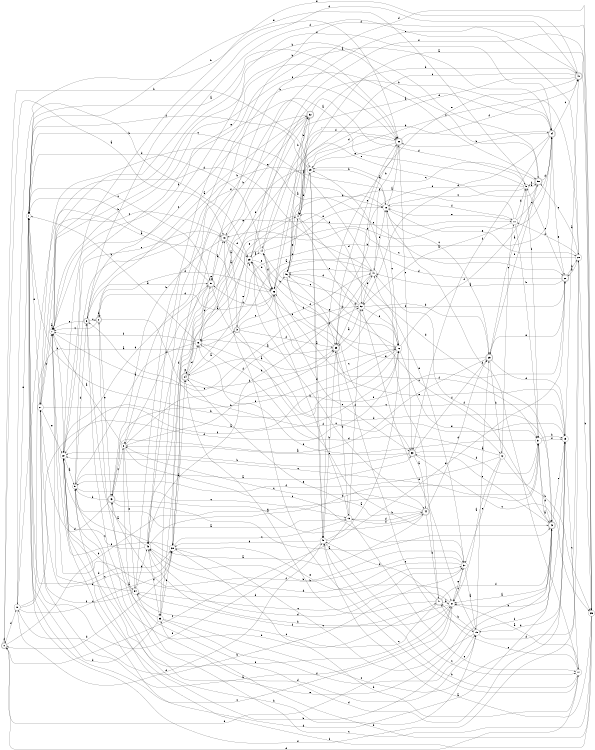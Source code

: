 digraph n44_2 {
__start0 [label="" shape="none"];

rankdir=LR;
size="8,5";

s0 [style="rounded,filled", color="black", fillcolor="white" shape="doublecircle", label="0"];
s1 [style="filled", color="black", fillcolor="white" shape="circle", label="1"];
s2 [style="rounded,filled", color="black", fillcolor="white" shape="doublecircle", label="2"];
s3 [style="rounded,filled", color="black", fillcolor="white" shape="doublecircle", label="3"];
s4 [style="filled", color="black", fillcolor="white" shape="circle", label="4"];
s5 [style="filled", color="black", fillcolor="white" shape="circle", label="5"];
s6 [style="rounded,filled", color="black", fillcolor="white" shape="doublecircle", label="6"];
s7 [style="filled", color="black", fillcolor="white" shape="circle", label="7"];
s8 [style="filled", color="black", fillcolor="white" shape="circle", label="8"];
s9 [style="filled", color="black", fillcolor="white" shape="circle", label="9"];
s10 [style="filled", color="black", fillcolor="white" shape="circle", label="10"];
s11 [style="filled", color="black", fillcolor="white" shape="circle", label="11"];
s12 [style="filled", color="black", fillcolor="white" shape="circle", label="12"];
s13 [style="filled", color="black", fillcolor="white" shape="circle", label="13"];
s14 [style="filled", color="black", fillcolor="white" shape="circle", label="14"];
s15 [style="filled", color="black", fillcolor="white" shape="circle", label="15"];
s16 [style="filled", color="black", fillcolor="white" shape="circle", label="16"];
s17 [style="filled", color="black", fillcolor="white" shape="circle", label="17"];
s18 [style="filled", color="black", fillcolor="white" shape="circle", label="18"];
s19 [style="filled", color="black", fillcolor="white" shape="circle", label="19"];
s20 [style="rounded,filled", color="black", fillcolor="white" shape="doublecircle", label="20"];
s21 [style="filled", color="black", fillcolor="white" shape="circle", label="21"];
s22 [style="filled", color="black", fillcolor="white" shape="circle", label="22"];
s23 [style="filled", color="black", fillcolor="white" shape="circle", label="23"];
s24 [style="rounded,filled", color="black", fillcolor="white" shape="doublecircle", label="24"];
s25 [style="rounded,filled", color="black", fillcolor="white" shape="doublecircle", label="25"];
s26 [style="filled", color="black", fillcolor="white" shape="circle", label="26"];
s27 [style="filled", color="black", fillcolor="white" shape="circle", label="27"];
s28 [style="filled", color="black", fillcolor="white" shape="circle", label="28"];
s29 [style="filled", color="black", fillcolor="white" shape="circle", label="29"];
s30 [style="rounded,filled", color="black", fillcolor="white" shape="doublecircle", label="30"];
s31 [style="filled", color="black", fillcolor="white" shape="circle", label="31"];
s32 [style="rounded,filled", color="black", fillcolor="white" shape="doublecircle", label="32"];
s33 [style="rounded,filled", color="black", fillcolor="white" shape="doublecircle", label="33"];
s34 [style="rounded,filled", color="black", fillcolor="white" shape="doublecircle", label="34"];
s35 [style="filled", color="black", fillcolor="white" shape="circle", label="35"];
s36 [style="filled", color="black", fillcolor="white" shape="circle", label="36"];
s37 [style="filled", color="black", fillcolor="white" shape="circle", label="37"];
s38 [style="filled", color="black", fillcolor="white" shape="circle", label="38"];
s39 [style="rounded,filled", color="black", fillcolor="white" shape="doublecircle", label="39"];
s40 [style="rounded,filled", color="black", fillcolor="white" shape="doublecircle", label="40"];
s41 [style="filled", color="black", fillcolor="white" shape="circle", label="41"];
s42 [style="rounded,filled", color="black", fillcolor="white" shape="doublecircle", label="42"];
s43 [style="rounded,filled", color="black", fillcolor="white" shape="doublecircle", label="43"];
s44 [style="rounded,filled", color="black", fillcolor="white" shape="doublecircle", label="44"];
s45 [style="filled", color="black", fillcolor="white" shape="circle", label="45"];
s46 [style="filled", color="black", fillcolor="white" shape="circle", label="46"];
s47 [style="rounded,filled", color="black", fillcolor="white" shape="doublecircle", label="47"];
s48 [style="rounded,filled", color="black", fillcolor="white" shape="doublecircle", label="48"];
s49 [style="filled", color="black", fillcolor="white" shape="circle", label="49"];
s50 [style="rounded,filled", color="black", fillcolor="white" shape="doublecircle", label="50"];
s51 [style="rounded,filled", color="black", fillcolor="white" shape="doublecircle", label="51"];
s52 [style="filled", color="black", fillcolor="white" shape="circle", label="52"];
s53 [style="filled", color="black", fillcolor="white" shape="circle", label="53"];
s54 [style="filled", color="black", fillcolor="white" shape="circle", label="54"];
s0 -> s48 [label="a"];
s0 -> s29 [label="b"];
s0 -> s31 [label="c"];
s0 -> s10 [label="d"];
s0 -> s21 [label="e"];
s0 -> s0 [label="f"];
s1 -> s30 [label="a"];
s1 -> s30 [label="b"];
s1 -> s51 [label="c"];
s1 -> s38 [label="d"];
s1 -> s27 [label="e"];
s1 -> s28 [label="f"];
s2 -> s32 [label="a"];
s2 -> s2 [label="b"];
s2 -> s7 [label="c"];
s2 -> s36 [label="d"];
s2 -> s43 [label="e"];
s2 -> s26 [label="f"];
s3 -> s24 [label="a"];
s3 -> s42 [label="b"];
s3 -> s36 [label="c"];
s3 -> s41 [label="d"];
s3 -> s23 [label="e"];
s3 -> s39 [label="f"];
s4 -> s53 [label="a"];
s4 -> s32 [label="b"];
s4 -> s31 [label="c"];
s4 -> s42 [label="d"];
s4 -> s46 [label="e"];
s4 -> s29 [label="f"];
s5 -> s8 [label="a"];
s5 -> s50 [label="b"];
s5 -> s18 [label="c"];
s5 -> s39 [label="d"];
s5 -> s1 [label="e"];
s5 -> s31 [label="f"];
s6 -> s51 [label="a"];
s6 -> s47 [label="b"];
s6 -> s2 [label="c"];
s6 -> s40 [label="d"];
s6 -> s7 [label="e"];
s6 -> s34 [label="f"];
s7 -> s7 [label="a"];
s7 -> s50 [label="b"];
s7 -> s22 [label="c"];
s7 -> s37 [label="d"];
s7 -> s52 [label="e"];
s7 -> s50 [label="f"];
s8 -> s7 [label="a"];
s8 -> s39 [label="b"];
s8 -> s37 [label="c"];
s8 -> s15 [label="d"];
s8 -> s54 [label="e"];
s8 -> s52 [label="f"];
s9 -> s33 [label="a"];
s9 -> s15 [label="b"];
s9 -> s13 [label="c"];
s9 -> s6 [label="d"];
s9 -> s42 [label="e"];
s9 -> s18 [label="f"];
s10 -> s3 [label="a"];
s10 -> s23 [label="b"];
s10 -> s38 [label="c"];
s10 -> s45 [label="d"];
s10 -> s1 [label="e"];
s10 -> s26 [label="f"];
s11 -> s52 [label="a"];
s11 -> s31 [label="b"];
s11 -> s34 [label="c"];
s11 -> s5 [label="d"];
s11 -> s18 [label="e"];
s11 -> s23 [label="f"];
s12 -> s21 [label="a"];
s12 -> s35 [label="b"];
s12 -> s11 [label="c"];
s12 -> s16 [label="d"];
s12 -> s37 [label="e"];
s12 -> s9 [label="f"];
s13 -> s9 [label="a"];
s13 -> s36 [label="b"];
s13 -> s0 [label="c"];
s13 -> s44 [label="d"];
s13 -> s17 [label="e"];
s13 -> s52 [label="f"];
s14 -> s38 [label="a"];
s14 -> s34 [label="b"];
s14 -> s26 [label="c"];
s14 -> s1 [label="d"];
s14 -> s18 [label="e"];
s14 -> s36 [label="f"];
s15 -> s25 [label="a"];
s15 -> s47 [label="b"];
s15 -> s38 [label="c"];
s15 -> s28 [label="d"];
s15 -> s52 [label="e"];
s15 -> s42 [label="f"];
s16 -> s9 [label="a"];
s16 -> s1 [label="b"];
s16 -> s51 [label="c"];
s16 -> s42 [label="d"];
s16 -> s4 [label="e"];
s16 -> s7 [label="f"];
s17 -> s21 [label="a"];
s17 -> s45 [label="b"];
s17 -> s48 [label="c"];
s17 -> s0 [label="d"];
s17 -> s47 [label="e"];
s17 -> s18 [label="f"];
s18 -> s30 [label="a"];
s18 -> s6 [label="b"];
s18 -> s26 [label="c"];
s18 -> s4 [label="d"];
s18 -> s28 [label="e"];
s18 -> s11 [label="f"];
s19 -> s40 [label="a"];
s19 -> s21 [label="b"];
s19 -> s17 [label="c"];
s19 -> s15 [label="d"];
s19 -> s36 [label="e"];
s19 -> s6 [label="f"];
s20 -> s41 [label="a"];
s20 -> s28 [label="b"];
s20 -> s5 [label="c"];
s20 -> s36 [label="d"];
s20 -> s25 [label="e"];
s20 -> s23 [label="f"];
s21 -> s27 [label="a"];
s21 -> s49 [label="b"];
s21 -> s1 [label="c"];
s21 -> s49 [label="d"];
s21 -> s37 [label="e"];
s21 -> s54 [label="f"];
s22 -> s9 [label="a"];
s22 -> s54 [label="b"];
s22 -> s48 [label="c"];
s22 -> s51 [label="d"];
s22 -> s30 [label="e"];
s22 -> s21 [label="f"];
s23 -> s14 [label="a"];
s23 -> s34 [label="b"];
s23 -> s44 [label="c"];
s23 -> s36 [label="d"];
s23 -> s36 [label="e"];
s23 -> s35 [label="f"];
s24 -> s39 [label="a"];
s24 -> s34 [label="b"];
s24 -> s34 [label="c"];
s24 -> s16 [label="d"];
s24 -> s24 [label="e"];
s24 -> s20 [label="f"];
s25 -> s43 [label="a"];
s25 -> s12 [label="b"];
s25 -> s18 [label="c"];
s25 -> s19 [label="d"];
s25 -> s46 [label="e"];
s25 -> s50 [label="f"];
s26 -> s22 [label="a"];
s26 -> s1 [label="b"];
s26 -> s14 [label="c"];
s26 -> s4 [label="d"];
s26 -> s12 [label="e"];
s26 -> s5 [label="f"];
s27 -> s20 [label="a"];
s27 -> s7 [label="b"];
s27 -> s38 [label="c"];
s27 -> s41 [label="d"];
s27 -> s22 [label="e"];
s27 -> s26 [label="f"];
s28 -> s20 [label="a"];
s28 -> s35 [label="b"];
s28 -> s48 [label="c"];
s28 -> s11 [label="d"];
s28 -> s50 [label="e"];
s28 -> s7 [label="f"];
s29 -> s45 [label="a"];
s29 -> s18 [label="b"];
s29 -> s28 [label="c"];
s29 -> s45 [label="d"];
s29 -> s38 [label="e"];
s29 -> s1 [label="f"];
s30 -> s52 [label="a"];
s30 -> s41 [label="b"];
s30 -> s33 [label="c"];
s30 -> s4 [label="d"];
s30 -> s29 [label="e"];
s30 -> s40 [label="f"];
s31 -> s42 [label="a"];
s31 -> s19 [label="b"];
s31 -> s22 [label="c"];
s31 -> s42 [label="d"];
s31 -> s8 [label="e"];
s31 -> s19 [label="f"];
s32 -> s4 [label="a"];
s32 -> s38 [label="b"];
s32 -> s7 [label="c"];
s32 -> s5 [label="d"];
s32 -> s16 [label="e"];
s32 -> s7 [label="f"];
s33 -> s44 [label="a"];
s33 -> s22 [label="b"];
s33 -> s35 [label="c"];
s33 -> s31 [label="d"];
s33 -> s16 [label="e"];
s33 -> s25 [label="f"];
s34 -> s14 [label="a"];
s34 -> s30 [label="b"];
s34 -> s40 [label="c"];
s34 -> s52 [label="d"];
s34 -> s20 [label="e"];
s34 -> s33 [label="f"];
s35 -> s45 [label="a"];
s35 -> s53 [label="b"];
s35 -> s43 [label="c"];
s35 -> s51 [label="d"];
s35 -> s48 [label="e"];
s35 -> s9 [label="f"];
s36 -> s10 [label="a"];
s36 -> s46 [label="b"];
s36 -> s51 [label="c"];
s36 -> s2 [label="d"];
s36 -> s33 [label="e"];
s36 -> s30 [label="f"];
s37 -> s15 [label="a"];
s37 -> s10 [label="b"];
s37 -> s21 [label="c"];
s37 -> s49 [label="d"];
s37 -> s41 [label="e"];
s37 -> s43 [label="f"];
s38 -> s24 [label="a"];
s38 -> s17 [label="b"];
s38 -> s13 [label="c"];
s38 -> s0 [label="d"];
s38 -> s21 [label="e"];
s38 -> s7 [label="f"];
s39 -> s16 [label="a"];
s39 -> s13 [label="b"];
s39 -> s15 [label="c"];
s39 -> s23 [label="d"];
s39 -> s30 [label="e"];
s39 -> s31 [label="f"];
s40 -> s22 [label="a"];
s40 -> s36 [label="b"];
s40 -> s46 [label="c"];
s40 -> s4 [label="d"];
s40 -> s45 [label="e"];
s40 -> s49 [label="f"];
s41 -> s16 [label="a"];
s41 -> s49 [label="b"];
s41 -> s1 [label="c"];
s41 -> s39 [label="d"];
s41 -> s46 [label="e"];
s41 -> s18 [label="f"];
s42 -> s21 [label="a"];
s42 -> s22 [label="b"];
s42 -> s33 [label="c"];
s42 -> s22 [label="d"];
s42 -> s19 [label="e"];
s42 -> s41 [label="f"];
s43 -> s42 [label="a"];
s43 -> s9 [label="b"];
s43 -> s8 [label="c"];
s43 -> s27 [label="d"];
s43 -> s26 [label="e"];
s43 -> s44 [label="f"];
s44 -> s22 [label="a"];
s44 -> s47 [label="b"];
s44 -> s8 [label="c"];
s44 -> s25 [label="d"];
s44 -> s24 [label="e"];
s44 -> s13 [label="f"];
s45 -> s26 [label="a"];
s45 -> s39 [label="b"];
s45 -> s17 [label="c"];
s45 -> s38 [label="d"];
s45 -> s20 [label="e"];
s45 -> s1 [label="f"];
s46 -> s35 [label="a"];
s46 -> s32 [label="b"];
s46 -> s33 [label="c"];
s46 -> s26 [label="d"];
s46 -> s4 [label="e"];
s46 -> s39 [label="f"];
s47 -> s21 [label="a"];
s47 -> s24 [label="b"];
s47 -> s54 [label="c"];
s47 -> s45 [label="d"];
s47 -> s29 [label="e"];
s47 -> s42 [label="f"];
s48 -> s3 [label="a"];
s48 -> s43 [label="b"];
s48 -> s27 [label="c"];
s48 -> s23 [label="d"];
s48 -> s32 [label="e"];
s48 -> s36 [label="f"];
s49 -> s6 [label="a"];
s49 -> s37 [label="b"];
s49 -> s22 [label="c"];
s49 -> s53 [label="d"];
s49 -> s11 [label="e"];
s49 -> s31 [label="f"];
s50 -> s25 [label="a"];
s50 -> s7 [label="b"];
s50 -> s29 [label="c"];
s50 -> s34 [label="d"];
s50 -> s24 [label="e"];
s50 -> s5 [label="f"];
s51 -> s48 [label="a"];
s51 -> s1 [label="b"];
s51 -> s19 [label="c"];
s51 -> s8 [label="d"];
s51 -> s51 [label="e"];
s51 -> s49 [label="f"];
s52 -> s39 [label="a"];
s52 -> s25 [label="b"];
s52 -> s14 [label="c"];
s52 -> s46 [label="d"];
s52 -> s41 [label="e"];
s52 -> s26 [label="f"];
s53 -> s2 [label="a"];
s53 -> s30 [label="b"];
s53 -> s19 [label="c"];
s53 -> s1 [label="d"];
s53 -> s38 [label="e"];
s53 -> s15 [label="f"];
s54 -> s34 [label="a"];
s54 -> s49 [label="b"];
s54 -> s37 [label="c"];
s54 -> s19 [label="d"];
s54 -> s7 [label="e"];
s54 -> s27 [label="f"];

}